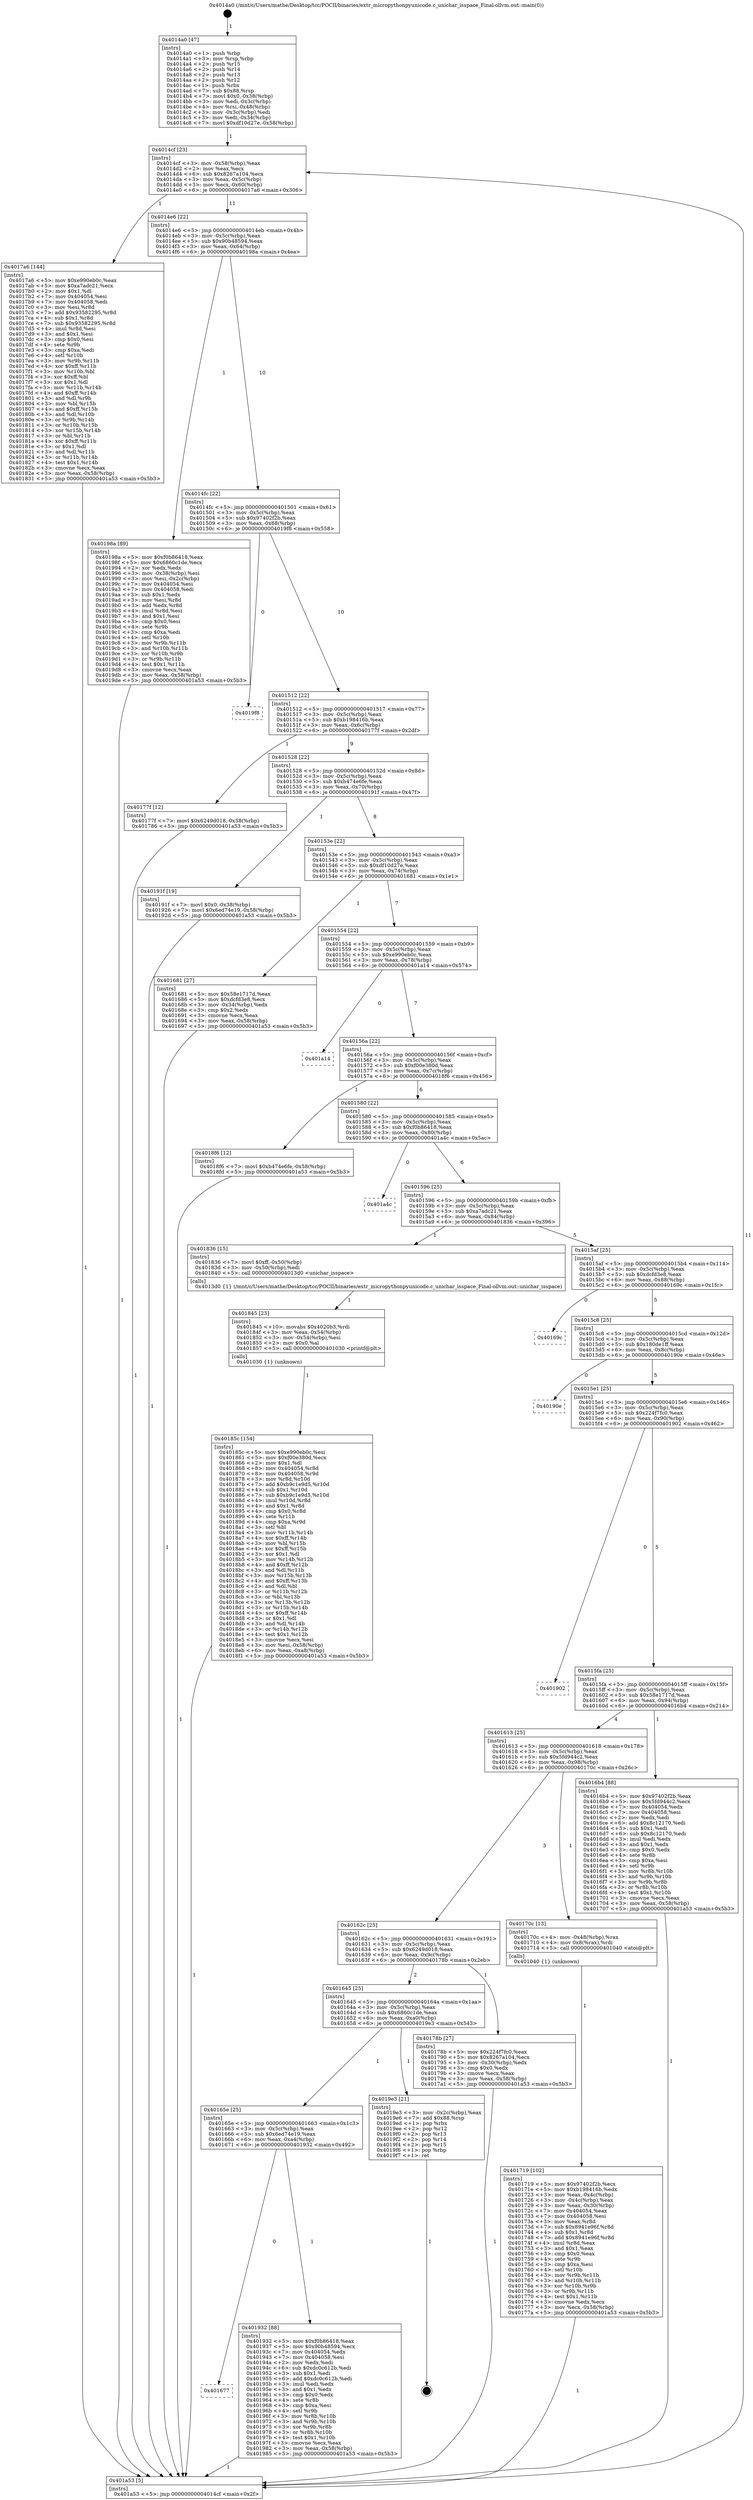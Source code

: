 digraph "0x4014a0" {
  label = "0x4014a0 (/mnt/c/Users/mathe/Desktop/tcc/POCII/binaries/extr_micropythonpyunicode.c_unichar_isspace_Final-ollvm.out::main(0))"
  labelloc = "t"
  node[shape=record]

  Entry [label="",width=0.3,height=0.3,shape=circle,fillcolor=black,style=filled]
  "0x4014cf" [label="{
     0x4014cf [23]\l
     | [instrs]\l
     &nbsp;&nbsp;0x4014cf \<+3\>: mov -0x58(%rbp),%eax\l
     &nbsp;&nbsp;0x4014d2 \<+2\>: mov %eax,%ecx\l
     &nbsp;&nbsp;0x4014d4 \<+6\>: sub $0x8267a104,%ecx\l
     &nbsp;&nbsp;0x4014da \<+3\>: mov %eax,-0x5c(%rbp)\l
     &nbsp;&nbsp;0x4014dd \<+3\>: mov %ecx,-0x60(%rbp)\l
     &nbsp;&nbsp;0x4014e0 \<+6\>: je 00000000004017a6 \<main+0x306\>\l
  }"]
  "0x4017a6" [label="{
     0x4017a6 [144]\l
     | [instrs]\l
     &nbsp;&nbsp;0x4017a6 \<+5\>: mov $0xe990eb0c,%eax\l
     &nbsp;&nbsp;0x4017ab \<+5\>: mov $0xa7adc21,%ecx\l
     &nbsp;&nbsp;0x4017b0 \<+2\>: mov $0x1,%dl\l
     &nbsp;&nbsp;0x4017b2 \<+7\>: mov 0x404054,%esi\l
     &nbsp;&nbsp;0x4017b9 \<+7\>: mov 0x404058,%edi\l
     &nbsp;&nbsp;0x4017c0 \<+3\>: mov %esi,%r8d\l
     &nbsp;&nbsp;0x4017c3 \<+7\>: add $0x93582295,%r8d\l
     &nbsp;&nbsp;0x4017ca \<+4\>: sub $0x1,%r8d\l
     &nbsp;&nbsp;0x4017ce \<+7\>: sub $0x93582295,%r8d\l
     &nbsp;&nbsp;0x4017d5 \<+4\>: imul %r8d,%esi\l
     &nbsp;&nbsp;0x4017d9 \<+3\>: and $0x1,%esi\l
     &nbsp;&nbsp;0x4017dc \<+3\>: cmp $0x0,%esi\l
     &nbsp;&nbsp;0x4017df \<+4\>: sete %r9b\l
     &nbsp;&nbsp;0x4017e3 \<+3\>: cmp $0xa,%edi\l
     &nbsp;&nbsp;0x4017e6 \<+4\>: setl %r10b\l
     &nbsp;&nbsp;0x4017ea \<+3\>: mov %r9b,%r11b\l
     &nbsp;&nbsp;0x4017ed \<+4\>: xor $0xff,%r11b\l
     &nbsp;&nbsp;0x4017f1 \<+3\>: mov %r10b,%bl\l
     &nbsp;&nbsp;0x4017f4 \<+3\>: xor $0xff,%bl\l
     &nbsp;&nbsp;0x4017f7 \<+3\>: xor $0x1,%dl\l
     &nbsp;&nbsp;0x4017fa \<+3\>: mov %r11b,%r14b\l
     &nbsp;&nbsp;0x4017fd \<+4\>: and $0xff,%r14b\l
     &nbsp;&nbsp;0x401801 \<+3\>: and %dl,%r9b\l
     &nbsp;&nbsp;0x401804 \<+3\>: mov %bl,%r15b\l
     &nbsp;&nbsp;0x401807 \<+4\>: and $0xff,%r15b\l
     &nbsp;&nbsp;0x40180b \<+3\>: and %dl,%r10b\l
     &nbsp;&nbsp;0x40180e \<+3\>: or %r9b,%r14b\l
     &nbsp;&nbsp;0x401811 \<+3\>: or %r10b,%r15b\l
     &nbsp;&nbsp;0x401814 \<+3\>: xor %r15b,%r14b\l
     &nbsp;&nbsp;0x401817 \<+3\>: or %bl,%r11b\l
     &nbsp;&nbsp;0x40181a \<+4\>: xor $0xff,%r11b\l
     &nbsp;&nbsp;0x40181e \<+3\>: or $0x1,%dl\l
     &nbsp;&nbsp;0x401821 \<+3\>: and %dl,%r11b\l
     &nbsp;&nbsp;0x401824 \<+3\>: or %r11b,%r14b\l
     &nbsp;&nbsp;0x401827 \<+4\>: test $0x1,%r14b\l
     &nbsp;&nbsp;0x40182b \<+3\>: cmovne %ecx,%eax\l
     &nbsp;&nbsp;0x40182e \<+3\>: mov %eax,-0x58(%rbp)\l
     &nbsp;&nbsp;0x401831 \<+5\>: jmp 0000000000401a53 \<main+0x5b3\>\l
  }"]
  "0x4014e6" [label="{
     0x4014e6 [22]\l
     | [instrs]\l
     &nbsp;&nbsp;0x4014e6 \<+5\>: jmp 00000000004014eb \<main+0x4b\>\l
     &nbsp;&nbsp;0x4014eb \<+3\>: mov -0x5c(%rbp),%eax\l
     &nbsp;&nbsp;0x4014ee \<+5\>: sub $0x90b48594,%eax\l
     &nbsp;&nbsp;0x4014f3 \<+3\>: mov %eax,-0x64(%rbp)\l
     &nbsp;&nbsp;0x4014f6 \<+6\>: je 000000000040198a \<main+0x4ea\>\l
  }"]
  Exit [label="",width=0.3,height=0.3,shape=circle,fillcolor=black,style=filled,peripheries=2]
  "0x40198a" [label="{
     0x40198a [89]\l
     | [instrs]\l
     &nbsp;&nbsp;0x40198a \<+5\>: mov $0xf0b86418,%eax\l
     &nbsp;&nbsp;0x40198f \<+5\>: mov $0x6860c1de,%ecx\l
     &nbsp;&nbsp;0x401994 \<+2\>: xor %edx,%edx\l
     &nbsp;&nbsp;0x401996 \<+3\>: mov -0x38(%rbp),%esi\l
     &nbsp;&nbsp;0x401999 \<+3\>: mov %esi,-0x2c(%rbp)\l
     &nbsp;&nbsp;0x40199c \<+7\>: mov 0x404054,%esi\l
     &nbsp;&nbsp;0x4019a3 \<+7\>: mov 0x404058,%edi\l
     &nbsp;&nbsp;0x4019aa \<+3\>: sub $0x1,%edx\l
     &nbsp;&nbsp;0x4019ad \<+3\>: mov %esi,%r8d\l
     &nbsp;&nbsp;0x4019b0 \<+3\>: add %edx,%r8d\l
     &nbsp;&nbsp;0x4019b3 \<+4\>: imul %r8d,%esi\l
     &nbsp;&nbsp;0x4019b7 \<+3\>: and $0x1,%esi\l
     &nbsp;&nbsp;0x4019ba \<+3\>: cmp $0x0,%esi\l
     &nbsp;&nbsp;0x4019bd \<+4\>: sete %r9b\l
     &nbsp;&nbsp;0x4019c1 \<+3\>: cmp $0xa,%edi\l
     &nbsp;&nbsp;0x4019c4 \<+4\>: setl %r10b\l
     &nbsp;&nbsp;0x4019c8 \<+3\>: mov %r9b,%r11b\l
     &nbsp;&nbsp;0x4019cb \<+3\>: and %r10b,%r11b\l
     &nbsp;&nbsp;0x4019ce \<+3\>: xor %r10b,%r9b\l
     &nbsp;&nbsp;0x4019d1 \<+3\>: or %r9b,%r11b\l
     &nbsp;&nbsp;0x4019d4 \<+4\>: test $0x1,%r11b\l
     &nbsp;&nbsp;0x4019d8 \<+3\>: cmovne %ecx,%eax\l
     &nbsp;&nbsp;0x4019db \<+3\>: mov %eax,-0x58(%rbp)\l
     &nbsp;&nbsp;0x4019de \<+5\>: jmp 0000000000401a53 \<main+0x5b3\>\l
  }"]
  "0x4014fc" [label="{
     0x4014fc [22]\l
     | [instrs]\l
     &nbsp;&nbsp;0x4014fc \<+5\>: jmp 0000000000401501 \<main+0x61\>\l
     &nbsp;&nbsp;0x401501 \<+3\>: mov -0x5c(%rbp),%eax\l
     &nbsp;&nbsp;0x401504 \<+5\>: sub $0x97402f2b,%eax\l
     &nbsp;&nbsp;0x401509 \<+3\>: mov %eax,-0x68(%rbp)\l
     &nbsp;&nbsp;0x40150c \<+6\>: je 00000000004019f8 \<main+0x558\>\l
  }"]
  "0x401677" [label="{
     0x401677\l
  }", style=dashed]
  "0x4019f8" [label="{
     0x4019f8\l
  }", style=dashed]
  "0x401512" [label="{
     0x401512 [22]\l
     | [instrs]\l
     &nbsp;&nbsp;0x401512 \<+5\>: jmp 0000000000401517 \<main+0x77\>\l
     &nbsp;&nbsp;0x401517 \<+3\>: mov -0x5c(%rbp),%eax\l
     &nbsp;&nbsp;0x40151a \<+5\>: sub $0xb198416b,%eax\l
     &nbsp;&nbsp;0x40151f \<+3\>: mov %eax,-0x6c(%rbp)\l
     &nbsp;&nbsp;0x401522 \<+6\>: je 000000000040177f \<main+0x2df\>\l
  }"]
  "0x401932" [label="{
     0x401932 [88]\l
     | [instrs]\l
     &nbsp;&nbsp;0x401932 \<+5\>: mov $0xf0b86418,%eax\l
     &nbsp;&nbsp;0x401937 \<+5\>: mov $0x90b48594,%ecx\l
     &nbsp;&nbsp;0x40193c \<+7\>: mov 0x404054,%edx\l
     &nbsp;&nbsp;0x401943 \<+7\>: mov 0x404058,%esi\l
     &nbsp;&nbsp;0x40194a \<+2\>: mov %edx,%edi\l
     &nbsp;&nbsp;0x40194c \<+6\>: sub $0xdc0c612b,%edi\l
     &nbsp;&nbsp;0x401952 \<+3\>: sub $0x1,%edi\l
     &nbsp;&nbsp;0x401955 \<+6\>: add $0xdc0c612b,%edi\l
     &nbsp;&nbsp;0x40195b \<+3\>: imul %edi,%edx\l
     &nbsp;&nbsp;0x40195e \<+3\>: and $0x1,%edx\l
     &nbsp;&nbsp;0x401961 \<+3\>: cmp $0x0,%edx\l
     &nbsp;&nbsp;0x401964 \<+4\>: sete %r8b\l
     &nbsp;&nbsp;0x401968 \<+3\>: cmp $0xa,%esi\l
     &nbsp;&nbsp;0x40196b \<+4\>: setl %r9b\l
     &nbsp;&nbsp;0x40196f \<+3\>: mov %r8b,%r10b\l
     &nbsp;&nbsp;0x401972 \<+3\>: and %r9b,%r10b\l
     &nbsp;&nbsp;0x401975 \<+3\>: xor %r9b,%r8b\l
     &nbsp;&nbsp;0x401978 \<+3\>: or %r8b,%r10b\l
     &nbsp;&nbsp;0x40197b \<+4\>: test $0x1,%r10b\l
     &nbsp;&nbsp;0x40197f \<+3\>: cmovne %ecx,%eax\l
     &nbsp;&nbsp;0x401982 \<+3\>: mov %eax,-0x58(%rbp)\l
     &nbsp;&nbsp;0x401985 \<+5\>: jmp 0000000000401a53 \<main+0x5b3\>\l
  }"]
  "0x40177f" [label="{
     0x40177f [12]\l
     | [instrs]\l
     &nbsp;&nbsp;0x40177f \<+7\>: movl $0x6249d018,-0x58(%rbp)\l
     &nbsp;&nbsp;0x401786 \<+5\>: jmp 0000000000401a53 \<main+0x5b3\>\l
  }"]
  "0x401528" [label="{
     0x401528 [22]\l
     | [instrs]\l
     &nbsp;&nbsp;0x401528 \<+5\>: jmp 000000000040152d \<main+0x8d\>\l
     &nbsp;&nbsp;0x40152d \<+3\>: mov -0x5c(%rbp),%eax\l
     &nbsp;&nbsp;0x401530 \<+5\>: sub $0xb474e6fe,%eax\l
     &nbsp;&nbsp;0x401535 \<+3\>: mov %eax,-0x70(%rbp)\l
     &nbsp;&nbsp;0x401538 \<+6\>: je 000000000040191f \<main+0x47f\>\l
  }"]
  "0x40165e" [label="{
     0x40165e [25]\l
     | [instrs]\l
     &nbsp;&nbsp;0x40165e \<+5\>: jmp 0000000000401663 \<main+0x1c3\>\l
     &nbsp;&nbsp;0x401663 \<+3\>: mov -0x5c(%rbp),%eax\l
     &nbsp;&nbsp;0x401666 \<+5\>: sub $0x6ed74e19,%eax\l
     &nbsp;&nbsp;0x40166b \<+6\>: mov %eax,-0xa4(%rbp)\l
     &nbsp;&nbsp;0x401671 \<+6\>: je 0000000000401932 \<main+0x492\>\l
  }"]
  "0x40191f" [label="{
     0x40191f [19]\l
     | [instrs]\l
     &nbsp;&nbsp;0x40191f \<+7\>: movl $0x0,-0x38(%rbp)\l
     &nbsp;&nbsp;0x401926 \<+7\>: movl $0x6ed74e19,-0x58(%rbp)\l
     &nbsp;&nbsp;0x40192d \<+5\>: jmp 0000000000401a53 \<main+0x5b3\>\l
  }"]
  "0x40153e" [label="{
     0x40153e [22]\l
     | [instrs]\l
     &nbsp;&nbsp;0x40153e \<+5\>: jmp 0000000000401543 \<main+0xa3\>\l
     &nbsp;&nbsp;0x401543 \<+3\>: mov -0x5c(%rbp),%eax\l
     &nbsp;&nbsp;0x401546 \<+5\>: sub $0xdf10d27e,%eax\l
     &nbsp;&nbsp;0x40154b \<+3\>: mov %eax,-0x74(%rbp)\l
     &nbsp;&nbsp;0x40154e \<+6\>: je 0000000000401681 \<main+0x1e1\>\l
  }"]
  "0x4019e3" [label="{
     0x4019e3 [21]\l
     | [instrs]\l
     &nbsp;&nbsp;0x4019e3 \<+3\>: mov -0x2c(%rbp),%eax\l
     &nbsp;&nbsp;0x4019e6 \<+7\>: add $0x88,%rsp\l
     &nbsp;&nbsp;0x4019ed \<+1\>: pop %rbx\l
     &nbsp;&nbsp;0x4019ee \<+2\>: pop %r12\l
     &nbsp;&nbsp;0x4019f0 \<+2\>: pop %r13\l
     &nbsp;&nbsp;0x4019f2 \<+2\>: pop %r14\l
     &nbsp;&nbsp;0x4019f4 \<+2\>: pop %r15\l
     &nbsp;&nbsp;0x4019f6 \<+1\>: pop %rbp\l
     &nbsp;&nbsp;0x4019f7 \<+1\>: ret\l
  }"]
  "0x401681" [label="{
     0x401681 [27]\l
     | [instrs]\l
     &nbsp;&nbsp;0x401681 \<+5\>: mov $0x58e1717d,%eax\l
     &nbsp;&nbsp;0x401686 \<+5\>: mov $0xdcfd3e8,%ecx\l
     &nbsp;&nbsp;0x40168b \<+3\>: mov -0x34(%rbp),%edx\l
     &nbsp;&nbsp;0x40168e \<+3\>: cmp $0x2,%edx\l
     &nbsp;&nbsp;0x401691 \<+3\>: cmovne %ecx,%eax\l
     &nbsp;&nbsp;0x401694 \<+3\>: mov %eax,-0x58(%rbp)\l
     &nbsp;&nbsp;0x401697 \<+5\>: jmp 0000000000401a53 \<main+0x5b3\>\l
  }"]
  "0x401554" [label="{
     0x401554 [22]\l
     | [instrs]\l
     &nbsp;&nbsp;0x401554 \<+5\>: jmp 0000000000401559 \<main+0xb9\>\l
     &nbsp;&nbsp;0x401559 \<+3\>: mov -0x5c(%rbp),%eax\l
     &nbsp;&nbsp;0x40155c \<+5\>: sub $0xe990eb0c,%eax\l
     &nbsp;&nbsp;0x401561 \<+3\>: mov %eax,-0x78(%rbp)\l
     &nbsp;&nbsp;0x401564 \<+6\>: je 0000000000401a14 \<main+0x574\>\l
  }"]
  "0x401a53" [label="{
     0x401a53 [5]\l
     | [instrs]\l
     &nbsp;&nbsp;0x401a53 \<+5\>: jmp 00000000004014cf \<main+0x2f\>\l
  }"]
  "0x4014a0" [label="{
     0x4014a0 [47]\l
     | [instrs]\l
     &nbsp;&nbsp;0x4014a0 \<+1\>: push %rbp\l
     &nbsp;&nbsp;0x4014a1 \<+3\>: mov %rsp,%rbp\l
     &nbsp;&nbsp;0x4014a4 \<+2\>: push %r15\l
     &nbsp;&nbsp;0x4014a6 \<+2\>: push %r14\l
     &nbsp;&nbsp;0x4014a8 \<+2\>: push %r13\l
     &nbsp;&nbsp;0x4014aa \<+2\>: push %r12\l
     &nbsp;&nbsp;0x4014ac \<+1\>: push %rbx\l
     &nbsp;&nbsp;0x4014ad \<+7\>: sub $0x88,%rsp\l
     &nbsp;&nbsp;0x4014b4 \<+7\>: movl $0x0,-0x38(%rbp)\l
     &nbsp;&nbsp;0x4014bb \<+3\>: mov %edi,-0x3c(%rbp)\l
     &nbsp;&nbsp;0x4014be \<+4\>: mov %rsi,-0x48(%rbp)\l
     &nbsp;&nbsp;0x4014c2 \<+3\>: mov -0x3c(%rbp),%edi\l
     &nbsp;&nbsp;0x4014c5 \<+3\>: mov %edi,-0x34(%rbp)\l
     &nbsp;&nbsp;0x4014c8 \<+7\>: movl $0xdf10d27e,-0x58(%rbp)\l
  }"]
  "0x40185c" [label="{
     0x40185c [154]\l
     | [instrs]\l
     &nbsp;&nbsp;0x40185c \<+5\>: mov $0xe990eb0c,%esi\l
     &nbsp;&nbsp;0x401861 \<+5\>: mov $0xf00e380d,%ecx\l
     &nbsp;&nbsp;0x401866 \<+2\>: mov $0x1,%dl\l
     &nbsp;&nbsp;0x401868 \<+8\>: mov 0x404054,%r8d\l
     &nbsp;&nbsp;0x401870 \<+8\>: mov 0x404058,%r9d\l
     &nbsp;&nbsp;0x401878 \<+3\>: mov %r8d,%r10d\l
     &nbsp;&nbsp;0x40187b \<+7\>: add $0xb9c1e9d5,%r10d\l
     &nbsp;&nbsp;0x401882 \<+4\>: sub $0x1,%r10d\l
     &nbsp;&nbsp;0x401886 \<+7\>: sub $0xb9c1e9d5,%r10d\l
     &nbsp;&nbsp;0x40188d \<+4\>: imul %r10d,%r8d\l
     &nbsp;&nbsp;0x401891 \<+4\>: and $0x1,%r8d\l
     &nbsp;&nbsp;0x401895 \<+4\>: cmp $0x0,%r8d\l
     &nbsp;&nbsp;0x401899 \<+4\>: sete %r11b\l
     &nbsp;&nbsp;0x40189d \<+4\>: cmp $0xa,%r9d\l
     &nbsp;&nbsp;0x4018a1 \<+3\>: setl %bl\l
     &nbsp;&nbsp;0x4018a4 \<+3\>: mov %r11b,%r14b\l
     &nbsp;&nbsp;0x4018a7 \<+4\>: xor $0xff,%r14b\l
     &nbsp;&nbsp;0x4018ab \<+3\>: mov %bl,%r15b\l
     &nbsp;&nbsp;0x4018ae \<+4\>: xor $0xff,%r15b\l
     &nbsp;&nbsp;0x4018b2 \<+3\>: xor $0x1,%dl\l
     &nbsp;&nbsp;0x4018b5 \<+3\>: mov %r14b,%r12b\l
     &nbsp;&nbsp;0x4018b8 \<+4\>: and $0xff,%r12b\l
     &nbsp;&nbsp;0x4018bc \<+3\>: and %dl,%r11b\l
     &nbsp;&nbsp;0x4018bf \<+3\>: mov %r15b,%r13b\l
     &nbsp;&nbsp;0x4018c2 \<+4\>: and $0xff,%r13b\l
     &nbsp;&nbsp;0x4018c6 \<+2\>: and %dl,%bl\l
     &nbsp;&nbsp;0x4018c8 \<+3\>: or %r11b,%r12b\l
     &nbsp;&nbsp;0x4018cb \<+3\>: or %bl,%r13b\l
     &nbsp;&nbsp;0x4018ce \<+3\>: xor %r13b,%r12b\l
     &nbsp;&nbsp;0x4018d1 \<+3\>: or %r15b,%r14b\l
     &nbsp;&nbsp;0x4018d4 \<+4\>: xor $0xff,%r14b\l
     &nbsp;&nbsp;0x4018d8 \<+3\>: or $0x1,%dl\l
     &nbsp;&nbsp;0x4018db \<+3\>: and %dl,%r14b\l
     &nbsp;&nbsp;0x4018de \<+3\>: or %r14b,%r12b\l
     &nbsp;&nbsp;0x4018e1 \<+4\>: test $0x1,%r12b\l
     &nbsp;&nbsp;0x4018e5 \<+3\>: cmovne %ecx,%esi\l
     &nbsp;&nbsp;0x4018e8 \<+3\>: mov %esi,-0x58(%rbp)\l
     &nbsp;&nbsp;0x4018eb \<+6\>: mov %eax,-0xa8(%rbp)\l
     &nbsp;&nbsp;0x4018f1 \<+5\>: jmp 0000000000401a53 \<main+0x5b3\>\l
  }"]
  "0x401a14" [label="{
     0x401a14\l
  }", style=dashed]
  "0x40156a" [label="{
     0x40156a [22]\l
     | [instrs]\l
     &nbsp;&nbsp;0x40156a \<+5\>: jmp 000000000040156f \<main+0xcf\>\l
     &nbsp;&nbsp;0x40156f \<+3\>: mov -0x5c(%rbp),%eax\l
     &nbsp;&nbsp;0x401572 \<+5\>: sub $0xf00e380d,%eax\l
     &nbsp;&nbsp;0x401577 \<+3\>: mov %eax,-0x7c(%rbp)\l
     &nbsp;&nbsp;0x40157a \<+6\>: je 00000000004018f6 \<main+0x456\>\l
  }"]
  "0x401845" [label="{
     0x401845 [23]\l
     | [instrs]\l
     &nbsp;&nbsp;0x401845 \<+10\>: movabs $0x4020b3,%rdi\l
     &nbsp;&nbsp;0x40184f \<+3\>: mov %eax,-0x54(%rbp)\l
     &nbsp;&nbsp;0x401852 \<+3\>: mov -0x54(%rbp),%esi\l
     &nbsp;&nbsp;0x401855 \<+2\>: mov $0x0,%al\l
     &nbsp;&nbsp;0x401857 \<+5\>: call 0000000000401030 \<printf@plt\>\l
     | [calls]\l
     &nbsp;&nbsp;0x401030 \{1\} (unknown)\l
  }"]
  "0x4018f6" [label="{
     0x4018f6 [12]\l
     | [instrs]\l
     &nbsp;&nbsp;0x4018f6 \<+7\>: movl $0xb474e6fe,-0x58(%rbp)\l
     &nbsp;&nbsp;0x4018fd \<+5\>: jmp 0000000000401a53 \<main+0x5b3\>\l
  }"]
  "0x401580" [label="{
     0x401580 [22]\l
     | [instrs]\l
     &nbsp;&nbsp;0x401580 \<+5\>: jmp 0000000000401585 \<main+0xe5\>\l
     &nbsp;&nbsp;0x401585 \<+3\>: mov -0x5c(%rbp),%eax\l
     &nbsp;&nbsp;0x401588 \<+5\>: sub $0xf0b86418,%eax\l
     &nbsp;&nbsp;0x40158d \<+3\>: mov %eax,-0x80(%rbp)\l
     &nbsp;&nbsp;0x401590 \<+6\>: je 0000000000401a4c \<main+0x5ac\>\l
  }"]
  "0x401645" [label="{
     0x401645 [25]\l
     | [instrs]\l
     &nbsp;&nbsp;0x401645 \<+5\>: jmp 000000000040164a \<main+0x1aa\>\l
     &nbsp;&nbsp;0x40164a \<+3\>: mov -0x5c(%rbp),%eax\l
     &nbsp;&nbsp;0x40164d \<+5\>: sub $0x6860c1de,%eax\l
     &nbsp;&nbsp;0x401652 \<+6\>: mov %eax,-0xa0(%rbp)\l
     &nbsp;&nbsp;0x401658 \<+6\>: je 00000000004019e3 \<main+0x543\>\l
  }"]
  "0x401a4c" [label="{
     0x401a4c\l
  }", style=dashed]
  "0x401596" [label="{
     0x401596 [25]\l
     | [instrs]\l
     &nbsp;&nbsp;0x401596 \<+5\>: jmp 000000000040159b \<main+0xfb\>\l
     &nbsp;&nbsp;0x40159b \<+3\>: mov -0x5c(%rbp),%eax\l
     &nbsp;&nbsp;0x40159e \<+5\>: sub $0xa7adc21,%eax\l
     &nbsp;&nbsp;0x4015a3 \<+6\>: mov %eax,-0x84(%rbp)\l
     &nbsp;&nbsp;0x4015a9 \<+6\>: je 0000000000401836 \<main+0x396\>\l
  }"]
  "0x40178b" [label="{
     0x40178b [27]\l
     | [instrs]\l
     &nbsp;&nbsp;0x40178b \<+5\>: mov $0x224f7fc0,%eax\l
     &nbsp;&nbsp;0x401790 \<+5\>: mov $0x8267a104,%ecx\l
     &nbsp;&nbsp;0x401795 \<+3\>: mov -0x30(%rbp),%edx\l
     &nbsp;&nbsp;0x401798 \<+3\>: cmp $0x0,%edx\l
     &nbsp;&nbsp;0x40179b \<+3\>: cmove %ecx,%eax\l
     &nbsp;&nbsp;0x40179e \<+3\>: mov %eax,-0x58(%rbp)\l
     &nbsp;&nbsp;0x4017a1 \<+5\>: jmp 0000000000401a53 \<main+0x5b3\>\l
  }"]
  "0x401836" [label="{
     0x401836 [15]\l
     | [instrs]\l
     &nbsp;&nbsp;0x401836 \<+7\>: movl $0xff,-0x50(%rbp)\l
     &nbsp;&nbsp;0x40183d \<+3\>: mov -0x50(%rbp),%edi\l
     &nbsp;&nbsp;0x401840 \<+5\>: call 00000000004013d0 \<unichar_isspace\>\l
     | [calls]\l
     &nbsp;&nbsp;0x4013d0 \{1\} (/mnt/c/Users/mathe/Desktop/tcc/POCII/binaries/extr_micropythonpyunicode.c_unichar_isspace_Final-ollvm.out::unichar_isspace)\l
  }"]
  "0x4015af" [label="{
     0x4015af [25]\l
     | [instrs]\l
     &nbsp;&nbsp;0x4015af \<+5\>: jmp 00000000004015b4 \<main+0x114\>\l
     &nbsp;&nbsp;0x4015b4 \<+3\>: mov -0x5c(%rbp),%eax\l
     &nbsp;&nbsp;0x4015b7 \<+5\>: sub $0xdcfd3e8,%eax\l
     &nbsp;&nbsp;0x4015bc \<+6\>: mov %eax,-0x88(%rbp)\l
     &nbsp;&nbsp;0x4015c2 \<+6\>: je 000000000040169c \<main+0x1fc\>\l
  }"]
  "0x401719" [label="{
     0x401719 [102]\l
     | [instrs]\l
     &nbsp;&nbsp;0x401719 \<+5\>: mov $0x97402f2b,%ecx\l
     &nbsp;&nbsp;0x40171e \<+5\>: mov $0xb198416b,%edx\l
     &nbsp;&nbsp;0x401723 \<+3\>: mov %eax,-0x4c(%rbp)\l
     &nbsp;&nbsp;0x401726 \<+3\>: mov -0x4c(%rbp),%eax\l
     &nbsp;&nbsp;0x401729 \<+3\>: mov %eax,-0x30(%rbp)\l
     &nbsp;&nbsp;0x40172c \<+7\>: mov 0x404054,%eax\l
     &nbsp;&nbsp;0x401733 \<+7\>: mov 0x404058,%esi\l
     &nbsp;&nbsp;0x40173a \<+3\>: mov %eax,%r8d\l
     &nbsp;&nbsp;0x40173d \<+7\>: sub $0x8941e96f,%r8d\l
     &nbsp;&nbsp;0x401744 \<+4\>: sub $0x1,%r8d\l
     &nbsp;&nbsp;0x401748 \<+7\>: add $0x8941e96f,%r8d\l
     &nbsp;&nbsp;0x40174f \<+4\>: imul %r8d,%eax\l
     &nbsp;&nbsp;0x401753 \<+3\>: and $0x1,%eax\l
     &nbsp;&nbsp;0x401756 \<+3\>: cmp $0x0,%eax\l
     &nbsp;&nbsp;0x401759 \<+4\>: sete %r9b\l
     &nbsp;&nbsp;0x40175d \<+3\>: cmp $0xa,%esi\l
     &nbsp;&nbsp;0x401760 \<+4\>: setl %r10b\l
     &nbsp;&nbsp;0x401764 \<+3\>: mov %r9b,%r11b\l
     &nbsp;&nbsp;0x401767 \<+3\>: and %r10b,%r11b\l
     &nbsp;&nbsp;0x40176a \<+3\>: xor %r10b,%r9b\l
     &nbsp;&nbsp;0x40176d \<+3\>: or %r9b,%r11b\l
     &nbsp;&nbsp;0x401770 \<+4\>: test $0x1,%r11b\l
     &nbsp;&nbsp;0x401774 \<+3\>: cmovne %edx,%ecx\l
     &nbsp;&nbsp;0x401777 \<+3\>: mov %ecx,-0x58(%rbp)\l
     &nbsp;&nbsp;0x40177a \<+5\>: jmp 0000000000401a53 \<main+0x5b3\>\l
  }"]
  "0x40169c" [label="{
     0x40169c\l
  }", style=dashed]
  "0x4015c8" [label="{
     0x4015c8 [25]\l
     | [instrs]\l
     &nbsp;&nbsp;0x4015c8 \<+5\>: jmp 00000000004015cd \<main+0x12d\>\l
     &nbsp;&nbsp;0x4015cd \<+3\>: mov -0x5c(%rbp),%eax\l
     &nbsp;&nbsp;0x4015d0 \<+5\>: sub $0x180de1ff,%eax\l
     &nbsp;&nbsp;0x4015d5 \<+6\>: mov %eax,-0x8c(%rbp)\l
     &nbsp;&nbsp;0x4015db \<+6\>: je 000000000040190e \<main+0x46e\>\l
  }"]
  "0x40162c" [label="{
     0x40162c [25]\l
     | [instrs]\l
     &nbsp;&nbsp;0x40162c \<+5\>: jmp 0000000000401631 \<main+0x191\>\l
     &nbsp;&nbsp;0x401631 \<+3\>: mov -0x5c(%rbp),%eax\l
     &nbsp;&nbsp;0x401634 \<+5\>: sub $0x6249d018,%eax\l
     &nbsp;&nbsp;0x401639 \<+6\>: mov %eax,-0x9c(%rbp)\l
     &nbsp;&nbsp;0x40163f \<+6\>: je 000000000040178b \<main+0x2eb\>\l
  }"]
  "0x40190e" [label="{
     0x40190e\l
  }", style=dashed]
  "0x4015e1" [label="{
     0x4015e1 [25]\l
     | [instrs]\l
     &nbsp;&nbsp;0x4015e1 \<+5\>: jmp 00000000004015e6 \<main+0x146\>\l
     &nbsp;&nbsp;0x4015e6 \<+3\>: mov -0x5c(%rbp),%eax\l
     &nbsp;&nbsp;0x4015e9 \<+5\>: sub $0x224f7fc0,%eax\l
     &nbsp;&nbsp;0x4015ee \<+6\>: mov %eax,-0x90(%rbp)\l
     &nbsp;&nbsp;0x4015f4 \<+6\>: je 0000000000401902 \<main+0x462\>\l
  }"]
  "0x40170c" [label="{
     0x40170c [13]\l
     | [instrs]\l
     &nbsp;&nbsp;0x40170c \<+4\>: mov -0x48(%rbp),%rax\l
     &nbsp;&nbsp;0x401710 \<+4\>: mov 0x8(%rax),%rdi\l
     &nbsp;&nbsp;0x401714 \<+5\>: call 0000000000401040 \<atoi@plt\>\l
     | [calls]\l
     &nbsp;&nbsp;0x401040 \{1\} (unknown)\l
  }"]
  "0x401902" [label="{
     0x401902\l
  }", style=dashed]
  "0x4015fa" [label="{
     0x4015fa [25]\l
     | [instrs]\l
     &nbsp;&nbsp;0x4015fa \<+5\>: jmp 00000000004015ff \<main+0x15f\>\l
     &nbsp;&nbsp;0x4015ff \<+3\>: mov -0x5c(%rbp),%eax\l
     &nbsp;&nbsp;0x401602 \<+5\>: sub $0x58e1717d,%eax\l
     &nbsp;&nbsp;0x401607 \<+6\>: mov %eax,-0x94(%rbp)\l
     &nbsp;&nbsp;0x40160d \<+6\>: je 00000000004016b4 \<main+0x214\>\l
  }"]
  "0x401613" [label="{
     0x401613 [25]\l
     | [instrs]\l
     &nbsp;&nbsp;0x401613 \<+5\>: jmp 0000000000401618 \<main+0x178\>\l
     &nbsp;&nbsp;0x401618 \<+3\>: mov -0x5c(%rbp),%eax\l
     &nbsp;&nbsp;0x40161b \<+5\>: sub $0x5fd944c2,%eax\l
     &nbsp;&nbsp;0x401620 \<+6\>: mov %eax,-0x98(%rbp)\l
     &nbsp;&nbsp;0x401626 \<+6\>: je 000000000040170c \<main+0x26c\>\l
  }"]
  "0x4016b4" [label="{
     0x4016b4 [88]\l
     | [instrs]\l
     &nbsp;&nbsp;0x4016b4 \<+5\>: mov $0x97402f2b,%eax\l
     &nbsp;&nbsp;0x4016b9 \<+5\>: mov $0x5fd944c2,%ecx\l
     &nbsp;&nbsp;0x4016be \<+7\>: mov 0x404054,%edx\l
     &nbsp;&nbsp;0x4016c5 \<+7\>: mov 0x404058,%esi\l
     &nbsp;&nbsp;0x4016cc \<+2\>: mov %edx,%edi\l
     &nbsp;&nbsp;0x4016ce \<+6\>: add $0x8c12170,%edi\l
     &nbsp;&nbsp;0x4016d4 \<+3\>: sub $0x1,%edi\l
     &nbsp;&nbsp;0x4016d7 \<+6\>: sub $0x8c12170,%edi\l
     &nbsp;&nbsp;0x4016dd \<+3\>: imul %edi,%edx\l
     &nbsp;&nbsp;0x4016e0 \<+3\>: and $0x1,%edx\l
     &nbsp;&nbsp;0x4016e3 \<+3\>: cmp $0x0,%edx\l
     &nbsp;&nbsp;0x4016e6 \<+4\>: sete %r8b\l
     &nbsp;&nbsp;0x4016ea \<+3\>: cmp $0xa,%esi\l
     &nbsp;&nbsp;0x4016ed \<+4\>: setl %r9b\l
     &nbsp;&nbsp;0x4016f1 \<+3\>: mov %r8b,%r10b\l
     &nbsp;&nbsp;0x4016f4 \<+3\>: and %r9b,%r10b\l
     &nbsp;&nbsp;0x4016f7 \<+3\>: xor %r9b,%r8b\l
     &nbsp;&nbsp;0x4016fa \<+3\>: or %r8b,%r10b\l
     &nbsp;&nbsp;0x4016fd \<+4\>: test $0x1,%r10b\l
     &nbsp;&nbsp;0x401701 \<+3\>: cmovne %ecx,%eax\l
     &nbsp;&nbsp;0x401704 \<+3\>: mov %eax,-0x58(%rbp)\l
     &nbsp;&nbsp;0x401707 \<+5\>: jmp 0000000000401a53 \<main+0x5b3\>\l
  }"]
  Entry -> "0x4014a0" [label=" 1"]
  "0x4014cf" -> "0x4017a6" [label=" 1"]
  "0x4014cf" -> "0x4014e6" [label=" 11"]
  "0x4019e3" -> Exit [label=" 1"]
  "0x4014e6" -> "0x40198a" [label=" 1"]
  "0x4014e6" -> "0x4014fc" [label=" 10"]
  "0x40198a" -> "0x401a53" [label=" 1"]
  "0x4014fc" -> "0x4019f8" [label=" 0"]
  "0x4014fc" -> "0x401512" [label=" 10"]
  "0x401932" -> "0x401a53" [label=" 1"]
  "0x401512" -> "0x40177f" [label=" 1"]
  "0x401512" -> "0x401528" [label=" 9"]
  "0x40165e" -> "0x401677" [label=" 0"]
  "0x401528" -> "0x40191f" [label=" 1"]
  "0x401528" -> "0x40153e" [label=" 8"]
  "0x40165e" -> "0x401932" [label=" 1"]
  "0x40153e" -> "0x401681" [label=" 1"]
  "0x40153e" -> "0x401554" [label=" 7"]
  "0x401681" -> "0x401a53" [label=" 1"]
  "0x4014a0" -> "0x4014cf" [label=" 1"]
  "0x401a53" -> "0x4014cf" [label=" 11"]
  "0x401645" -> "0x40165e" [label=" 1"]
  "0x401554" -> "0x401a14" [label=" 0"]
  "0x401554" -> "0x40156a" [label=" 7"]
  "0x401645" -> "0x4019e3" [label=" 1"]
  "0x40156a" -> "0x4018f6" [label=" 1"]
  "0x40156a" -> "0x401580" [label=" 6"]
  "0x40191f" -> "0x401a53" [label=" 1"]
  "0x401580" -> "0x401a4c" [label=" 0"]
  "0x401580" -> "0x401596" [label=" 6"]
  "0x4018f6" -> "0x401a53" [label=" 1"]
  "0x401596" -> "0x401836" [label=" 1"]
  "0x401596" -> "0x4015af" [label=" 5"]
  "0x40185c" -> "0x401a53" [label=" 1"]
  "0x4015af" -> "0x40169c" [label=" 0"]
  "0x4015af" -> "0x4015c8" [label=" 5"]
  "0x401836" -> "0x401845" [label=" 1"]
  "0x4015c8" -> "0x40190e" [label=" 0"]
  "0x4015c8" -> "0x4015e1" [label=" 5"]
  "0x4017a6" -> "0x401a53" [label=" 1"]
  "0x4015e1" -> "0x401902" [label=" 0"]
  "0x4015e1" -> "0x4015fa" [label=" 5"]
  "0x40178b" -> "0x401a53" [label=" 1"]
  "0x4015fa" -> "0x4016b4" [label=" 1"]
  "0x4015fa" -> "0x401613" [label=" 4"]
  "0x4016b4" -> "0x401a53" [label=" 1"]
  "0x40162c" -> "0x401645" [label=" 2"]
  "0x401613" -> "0x40170c" [label=" 1"]
  "0x401613" -> "0x40162c" [label=" 3"]
  "0x40170c" -> "0x401719" [label=" 1"]
  "0x401719" -> "0x401a53" [label=" 1"]
  "0x40177f" -> "0x401a53" [label=" 1"]
  "0x401845" -> "0x40185c" [label=" 1"]
  "0x40162c" -> "0x40178b" [label=" 1"]
}
